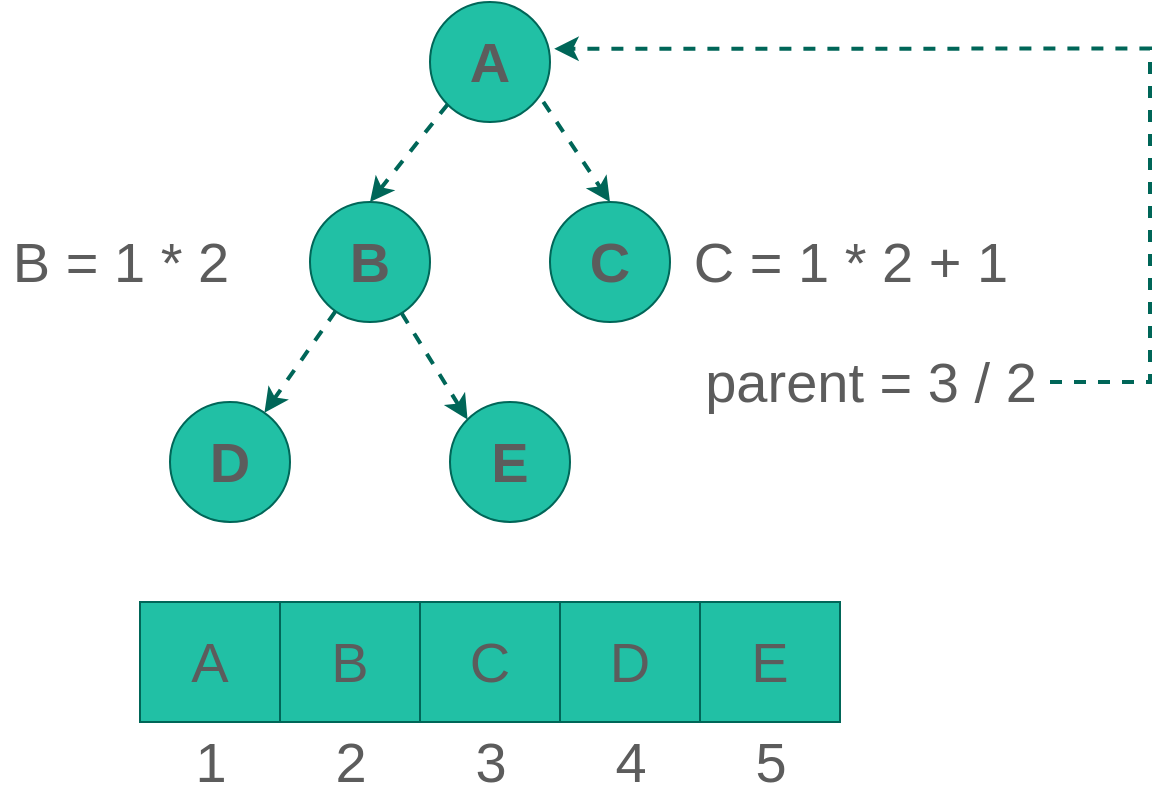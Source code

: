 <mxfile version="18.0.4" type="github">
  <diagram id="Zk43_WUP__yVlsJPUqU2" name="第 1 页">
    <mxGraphModel dx="891" dy="643" grid="1" gridSize="10" guides="1" tooltips="1" connect="1" arrows="1" fold="1" page="1" pageScale="1" pageWidth="827" pageHeight="1169" math="0" shadow="0">
      <root>
        <mxCell id="0" />
        <mxCell id="1" parent="0" />
        <mxCell id="1oYq_vX_w6ZnTFW1Dtia-6" style="orthogonalLoop=1;jettySize=auto;html=1;exitX=0;exitY=1;exitDx=0;exitDy=0;entryX=0.5;entryY=0;entryDx=0;entryDy=0;fontSize=28;strokeWidth=2;rounded=0;elbow=vertical;dashed=1;sketch=0;shadow=0;strokeColor=#006658;fontColor=#5C5C5C;" edge="1" parent="1" source="1oYq_vX_w6ZnTFW1Dtia-1" target="1oYq_vX_w6ZnTFW1Dtia-2">
          <mxGeometry relative="1" as="geometry" />
        </mxCell>
        <mxCell id="1oYq_vX_w6ZnTFW1Dtia-7" style="edgeStyle=none;rounded=0;orthogonalLoop=1;jettySize=auto;html=1;entryX=0.5;entryY=0;entryDx=0;entryDy=0;fontSize=28;strokeWidth=2;elbow=vertical;dashed=1;sketch=0;shadow=0;strokeColor=#006658;fontColor=#5C5C5C;" edge="1" parent="1" target="1oYq_vX_w6ZnTFW1Dtia-3">
          <mxGeometry relative="1" as="geometry">
            <mxPoint x="390" y="150" as="sourcePoint" />
          </mxGeometry>
        </mxCell>
        <mxCell id="1oYq_vX_w6ZnTFW1Dtia-1" value="&lt;span style=&quot;font-size: 28px;&quot;&gt;&lt;b&gt;A&lt;/b&gt;&lt;/span&gt;" style="ellipse;whiteSpace=wrap;html=1;aspect=fixed;sketch=0;shadow=0;fillColor=#21C0A5;strokeColor=#006658;fontColor=#5C5C5C;" vertex="1" parent="1">
          <mxGeometry x="340" y="110" width="60" height="60" as="geometry" />
        </mxCell>
        <mxCell id="1oYq_vX_w6ZnTFW1Dtia-8" style="edgeStyle=none;rounded=0;orthogonalLoop=1;jettySize=auto;html=1;fontSize=28;strokeWidth=2;elbow=vertical;dashed=1;sketch=0;shadow=0;strokeColor=#006658;fontColor=#5C5C5C;" edge="1" parent="1" source="1oYq_vX_w6ZnTFW1Dtia-2" target="1oYq_vX_w6ZnTFW1Dtia-4">
          <mxGeometry relative="1" as="geometry" />
        </mxCell>
        <mxCell id="1oYq_vX_w6ZnTFW1Dtia-9" style="edgeStyle=none;rounded=0;orthogonalLoop=1;jettySize=auto;html=1;entryX=0;entryY=0;entryDx=0;entryDy=0;fontSize=28;strokeWidth=2;elbow=vertical;dashed=1;sketch=0;shadow=0;strokeColor=#006658;fontColor=#5C5C5C;" edge="1" parent="1" source="1oYq_vX_w6ZnTFW1Dtia-2" target="1oYq_vX_w6ZnTFW1Dtia-5">
          <mxGeometry relative="1" as="geometry" />
        </mxCell>
        <mxCell id="1oYq_vX_w6ZnTFW1Dtia-2" value="&lt;span style=&quot;font-size: 28px;&quot;&gt;&lt;b&gt;B&lt;/b&gt;&lt;/span&gt;" style="ellipse;whiteSpace=wrap;html=1;aspect=fixed;sketch=0;shadow=0;fillColor=#21C0A5;strokeColor=#006658;fontColor=#5C5C5C;" vertex="1" parent="1">
          <mxGeometry x="280" y="210" width="60" height="60" as="geometry" />
        </mxCell>
        <mxCell id="1oYq_vX_w6ZnTFW1Dtia-3" value="&lt;span style=&quot;font-size: 28px;&quot;&gt;&lt;b&gt;C&lt;/b&gt;&lt;/span&gt;" style="ellipse;whiteSpace=wrap;html=1;aspect=fixed;sketch=0;shadow=0;fillColor=#21C0A5;strokeColor=#006658;fontColor=#5C5C5C;" vertex="1" parent="1">
          <mxGeometry x="400" y="210" width="60" height="60" as="geometry" />
        </mxCell>
        <mxCell id="1oYq_vX_w6ZnTFW1Dtia-4" value="&lt;span style=&quot;font-size: 28px;&quot;&gt;&lt;b&gt;D&lt;/b&gt;&lt;/span&gt;" style="ellipse;whiteSpace=wrap;html=1;aspect=fixed;sketch=0;shadow=0;fillColor=#21C0A5;strokeColor=#006658;fontColor=#5C5C5C;" vertex="1" parent="1">
          <mxGeometry x="210" y="310" width="60" height="60" as="geometry" />
        </mxCell>
        <mxCell id="1oYq_vX_w6ZnTFW1Dtia-5" value="&lt;span style=&quot;font-size: 28px;&quot;&gt;&lt;b&gt;E&lt;/b&gt;&lt;/span&gt;" style="ellipse;whiteSpace=wrap;html=1;aspect=fixed;sketch=0;shadow=0;fillColor=#21C0A5;strokeColor=#006658;fontColor=#5C5C5C;" vertex="1" parent="1">
          <mxGeometry x="350" y="310" width="60" height="60" as="geometry" />
        </mxCell>
        <mxCell id="1oYq_vX_w6ZnTFW1Dtia-10" value="A" style="rounded=0;whiteSpace=wrap;html=1;fontSize=28;fillColor=#21C0A5;strokeColor=#006658;fontColor=#5C5C5C;" vertex="1" parent="1">
          <mxGeometry x="195" y="410" width="70" height="60" as="geometry" />
        </mxCell>
        <mxCell id="1oYq_vX_w6ZnTFW1Dtia-11" value="B" style="rounded=0;whiteSpace=wrap;html=1;fontSize=28;fillColor=#21C0A5;strokeColor=#006658;fontColor=#5C5C5C;" vertex="1" parent="1">
          <mxGeometry x="265" y="410" width="70" height="60" as="geometry" />
        </mxCell>
        <mxCell id="1oYq_vX_w6ZnTFW1Dtia-12" value="C" style="rounded=0;whiteSpace=wrap;html=1;fontSize=28;fillColor=#21C0A5;strokeColor=#006658;fontColor=#5C5C5C;" vertex="1" parent="1">
          <mxGeometry x="335" y="410" width="70" height="60" as="geometry" />
        </mxCell>
        <mxCell id="1oYq_vX_w6ZnTFW1Dtia-13" value="D" style="rounded=0;whiteSpace=wrap;html=1;fontSize=28;fillColor=#21C0A5;strokeColor=#006658;fontColor=#5C5C5C;" vertex="1" parent="1">
          <mxGeometry x="405" y="410" width="70" height="60" as="geometry" />
        </mxCell>
        <mxCell id="1oYq_vX_w6ZnTFW1Dtia-14" value="E" style="rounded=0;whiteSpace=wrap;html=1;fontSize=28;fillColor=#21C0A5;strokeColor=#006658;fontColor=#5C5C5C;" vertex="1" parent="1">
          <mxGeometry x="475" y="410" width="70" height="60" as="geometry" />
        </mxCell>
        <mxCell id="1oYq_vX_w6ZnTFW1Dtia-15" value="1" style="text;html=1;align=center;verticalAlign=middle;resizable=0;points=[];autosize=1;strokeColor=none;fillColor=none;fontSize=28;fontColor=#5C5C5C;" vertex="1" parent="1">
          <mxGeometry x="215" y="470" width="30" height="40" as="geometry" />
        </mxCell>
        <mxCell id="1oYq_vX_w6ZnTFW1Dtia-16" value="2" style="text;html=1;align=center;verticalAlign=middle;resizable=0;points=[];autosize=1;strokeColor=none;fillColor=none;fontSize=28;fontColor=#5C5C5C;" vertex="1" parent="1">
          <mxGeometry x="285" y="470" width="30" height="40" as="geometry" />
        </mxCell>
        <mxCell id="1oYq_vX_w6ZnTFW1Dtia-17" value="3" style="text;html=1;align=center;verticalAlign=middle;resizable=0;points=[];autosize=1;strokeColor=none;fillColor=none;fontSize=28;fontColor=#5C5C5C;" vertex="1" parent="1">
          <mxGeometry x="355" y="470" width="30" height="40" as="geometry" />
        </mxCell>
        <mxCell id="1oYq_vX_w6ZnTFW1Dtia-18" value="4" style="text;html=1;align=center;verticalAlign=middle;resizable=0;points=[];autosize=1;strokeColor=none;fillColor=none;fontSize=28;fontColor=#5C5C5C;" vertex="1" parent="1">
          <mxGeometry x="425" y="470" width="30" height="40" as="geometry" />
        </mxCell>
        <mxCell id="1oYq_vX_w6ZnTFW1Dtia-19" value="5" style="text;html=1;align=center;verticalAlign=middle;resizable=0;points=[];autosize=1;strokeColor=none;fillColor=none;fontSize=28;fontColor=#5C5C5C;" vertex="1" parent="1">
          <mxGeometry x="495" y="470" width="30" height="40" as="geometry" />
        </mxCell>
        <mxCell id="1oYq_vX_w6ZnTFW1Dtia-20" value="B = 1 * 2" style="text;html=1;align=center;verticalAlign=middle;resizable=0;points=[];autosize=1;strokeColor=none;fillColor=none;fontSize=28;sketch=0;shadow=0;fontColor=#5C5C5C;" vertex="1" parent="1">
          <mxGeometry x="125" y="220" width="120" height="40" as="geometry" />
        </mxCell>
        <mxCell id="1oYq_vX_w6ZnTFW1Dtia-21" value="C = 1 * 2 + 1" style="text;html=1;align=center;verticalAlign=middle;resizable=0;points=[];autosize=1;strokeColor=none;fillColor=none;fontSize=28;sketch=0;shadow=0;fontColor=#5C5C5C;" vertex="1" parent="1">
          <mxGeometry x="465" y="220" width="170" height="40" as="geometry" />
        </mxCell>
        <mxCell id="1oYq_vX_w6ZnTFW1Dtia-26" style="rounded=0;orthogonalLoop=1;jettySize=auto;html=1;entryX=1.035;entryY=0.389;entryDx=0;entryDy=0;entryPerimeter=0;dashed=1;fontSize=28;strokeWidth=2;elbow=vertical;edgeStyle=orthogonalEdgeStyle;sketch=0;shadow=0;strokeColor=#006658;fontColor=#5C5C5C;" edge="1" parent="1" source="1oYq_vX_w6ZnTFW1Dtia-25" target="1oYq_vX_w6ZnTFW1Dtia-1">
          <mxGeometry relative="1" as="geometry">
            <Array as="points">
              <mxPoint x="700" y="300" />
              <mxPoint x="700" y="133" />
            </Array>
          </mxGeometry>
        </mxCell>
        <mxCell id="1oYq_vX_w6ZnTFW1Dtia-25" value="parent = 3 / 2" style="text;html=1;align=center;verticalAlign=middle;resizable=0;points=[];autosize=1;strokeColor=none;fillColor=none;fontSize=28;sketch=0;shadow=0;fontColor=#5C5C5C;" vertex="1" parent="1">
          <mxGeometry x="470" y="280" width="180" height="40" as="geometry" />
        </mxCell>
      </root>
    </mxGraphModel>
  </diagram>
</mxfile>
